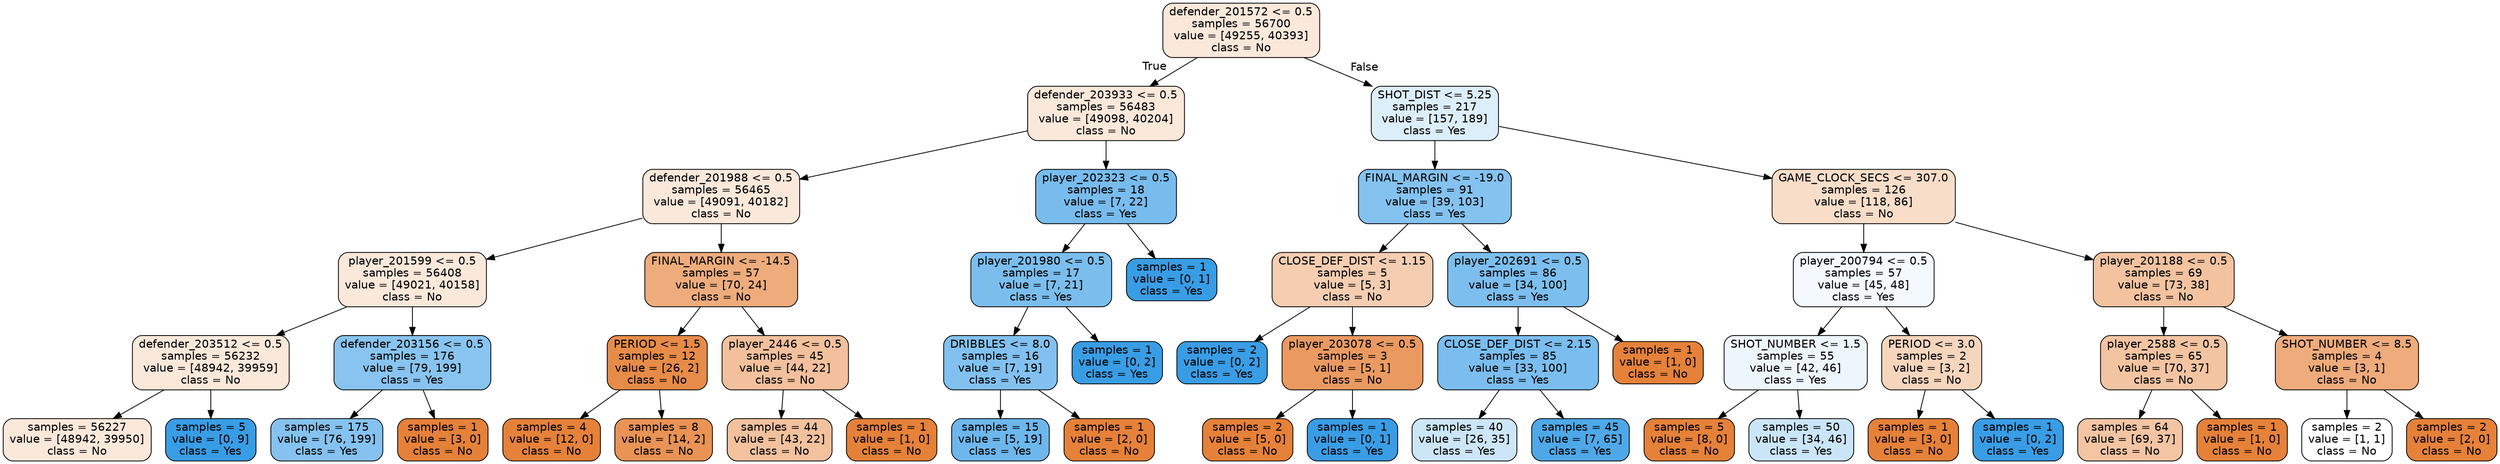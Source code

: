 digraph Tree {
node [shape=box, style="filled, rounded", color="black", fontname=helvetica] ;
edge [fontname=helvetica] ;
0 [label="defender_201572 <= 0.5\nsamples = 56700\nvalue = [49255, 40393]\nclass = No", fillcolor="#fae8db"] ;
1 [label="defender_203933 <= 0.5\nsamples = 56483\nvalue = [49098, 40204]\nclass = No", fillcolor="#fae8db"] ;
0 -> 1 [labeldistance=2.5, labelangle=45, headlabel="True"] ;
2 [label="defender_201988 <= 0.5\nsamples = 56465\nvalue = [49091, 40182]\nclass = No", fillcolor="#fae8db"] ;
1 -> 2 ;
3 [label="player_201599 <= 0.5\nsamples = 56408\nvalue = [49021, 40158]\nclass = No", fillcolor="#fae8db"] ;
2 -> 3 ;
4 [label="defender_203512 <= 0.5\nsamples = 56232\nvalue = [48942, 39959]\nclass = No", fillcolor="#fae8db"] ;
3 -> 4 ;
5 [label="samples = 56227\nvalue = [48942, 39950]\nclass = No", fillcolor="#fae8db"] ;
4 -> 5 ;
6 [label="samples = 5\nvalue = [0, 9]\nclass = Yes", fillcolor="#399de5"] ;
4 -> 6 ;
7 [label="defender_203156 <= 0.5\nsamples = 176\nvalue = [79, 199]\nclass = Yes", fillcolor="#88c4ef"] ;
3 -> 7 ;
8 [label="samples = 175\nvalue = [76, 199]\nclass = Yes", fillcolor="#85c2ef"] ;
7 -> 8 ;
9 [label="samples = 1\nvalue = [3, 0]\nclass = No", fillcolor="#e58139"] ;
7 -> 9 ;
10 [label="FINAL_MARGIN <= -14.5\nsamples = 57\nvalue = [70, 24]\nclass = No", fillcolor="#eeac7d"] ;
2 -> 10 ;
11 [label="PERIOD <= 1.5\nsamples = 12\nvalue = [26, 2]\nclass = No", fillcolor="#e78b48"] ;
10 -> 11 ;
12 [label="samples = 4\nvalue = [12, 0]\nclass = No", fillcolor="#e58139"] ;
11 -> 12 ;
13 [label="samples = 8\nvalue = [14, 2]\nclass = No", fillcolor="#e99355"] ;
11 -> 13 ;
14 [label="player_2446 <= 0.5\nsamples = 45\nvalue = [44, 22]\nclass = No", fillcolor="#f2c09c"] ;
10 -> 14 ;
15 [label="samples = 44\nvalue = [43, 22]\nclass = No", fillcolor="#f2c19e"] ;
14 -> 15 ;
16 [label="samples = 1\nvalue = [1, 0]\nclass = No", fillcolor="#e58139"] ;
14 -> 16 ;
17 [label="player_202323 <= 0.5\nsamples = 18\nvalue = [7, 22]\nclass = Yes", fillcolor="#78bced"] ;
1 -> 17 ;
18 [label="player_201980 <= 0.5\nsamples = 17\nvalue = [7, 21]\nclass = Yes", fillcolor="#7bbeee"] ;
17 -> 18 ;
19 [label="DRIBBLES <= 8.0\nsamples = 16\nvalue = [7, 19]\nclass = Yes", fillcolor="#82c1ef"] ;
18 -> 19 ;
20 [label="samples = 15\nvalue = [5, 19]\nclass = Yes", fillcolor="#6db7ec"] ;
19 -> 20 ;
21 [label="samples = 1\nvalue = [2, 0]\nclass = No", fillcolor="#e58139"] ;
19 -> 21 ;
22 [label="samples = 1\nvalue = [0, 2]\nclass = Yes", fillcolor="#399de5"] ;
18 -> 22 ;
23 [label="samples = 1\nvalue = [0, 1]\nclass = Yes", fillcolor="#399de5"] ;
17 -> 23 ;
24 [label="SHOT_DIST <= 5.25\nsamples = 217\nvalue = [157, 189]\nclass = Yes", fillcolor="#ddeefb"] ;
0 -> 24 [labeldistance=2.5, labelangle=-45, headlabel="False"] ;
25 [label="FINAL_MARGIN <= -19.0\nsamples = 91\nvalue = [39, 103]\nclass = Yes", fillcolor="#84c2ef"] ;
24 -> 25 ;
26 [label="CLOSE_DEF_DIST <= 1.15\nsamples = 5\nvalue = [5, 3]\nclass = No", fillcolor="#f5cdb0"] ;
25 -> 26 ;
27 [label="samples = 2\nvalue = [0, 2]\nclass = Yes", fillcolor="#399de5"] ;
26 -> 27 ;
28 [label="player_203078 <= 0.5\nsamples = 3\nvalue = [5, 1]\nclass = No", fillcolor="#ea9a61"] ;
26 -> 28 ;
29 [label="samples = 2\nvalue = [5, 0]\nclass = No", fillcolor="#e58139"] ;
28 -> 29 ;
30 [label="samples = 1\nvalue = [0, 1]\nclass = Yes", fillcolor="#399de5"] ;
28 -> 30 ;
31 [label="player_202691 <= 0.5\nsamples = 86\nvalue = [34, 100]\nclass = Yes", fillcolor="#7cbeee"] ;
25 -> 31 ;
32 [label="CLOSE_DEF_DIST <= 2.15\nsamples = 85\nvalue = [33, 100]\nclass = Yes", fillcolor="#7abdee"] ;
31 -> 32 ;
33 [label="samples = 40\nvalue = [26, 35]\nclass = Yes", fillcolor="#cce6f8"] ;
32 -> 33 ;
34 [label="samples = 45\nvalue = [7, 65]\nclass = Yes", fillcolor="#4ea8e8"] ;
32 -> 34 ;
35 [label="samples = 1\nvalue = [1, 0]\nclass = No", fillcolor="#e58139"] ;
31 -> 35 ;
36 [label="GAME_CLOCK_SECS <= 307.0\nsamples = 126\nvalue = [118, 86]\nclass = No", fillcolor="#f8ddc9"] ;
24 -> 36 ;
37 [label="player_200794 <= 0.5\nsamples = 57\nvalue = [45, 48]\nclass = Yes", fillcolor="#f3f9fd"] ;
36 -> 37 ;
38 [label="SHOT_NUMBER <= 1.5\nsamples = 55\nvalue = [42, 46]\nclass = Yes", fillcolor="#eef6fd"] ;
37 -> 38 ;
39 [label="samples = 5\nvalue = [8, 0]\nclass = No", fillcolor="#e58139"] ;
38 -> 39 ;
40 [label="samples = 50\nvalue = [34, 46]\nclass = Yes", fillcolor="#cbe5f8"] ;
38 -> 40 ;
41 [label="PERIOD <= 3.0\nsamples = 2\nvalue = [3, 2]\nclass = No", fillcolor="#f6d5bd"] ;
37 -> 41 ;
42 [label="samples = 1\nvalue = [3, 0]\nclass = No", fillcolor="#e58139"] ;
41 -> 42 ;
43 [label="samples = 1\nvalue = [0, 2]\nclass = Yes", fillcolor="#399de5"] ;
41 -> 43 ;
44 [label="player_201188 <= 0.5\nsamples = 69\nvalue = [73, 38]\nclass = No", fillcolor="#f3c3a0"] ;
36 -> 44 ;
45 [label="player_2588 <= 0.5\nsamples = 65\nvalue = [70, 37]\nclass = No", fillcolor="#f3c4a2"] ;
44 -> 45 ;
46 [label="samples = 64\nvalue = [69, 37]\nclass = No", fillcolor="#f3c5a3"] ;
45 -> 46 ;
47 [label="samples = 1\nvalue = [1, 0]\nclass = No", fillcolor="#e58139"] ;
45 -> 47 ;
48 [label="SHOT_NUMBER <= 8.5\nsamples = 4\nvalue = [3, 1]\nclass = No", fillcolor="#eeab7b"] ;
44 -> 48 ;
49 [label="samples = 2\nvalue = [1, 1]\nclass = No", fillcolor="#ffffff"] ;
48 -> 49 ;
50 [label="samples = 2\nvalue = [2, 0]\nclass = No", fillcolor="#e58139"] ;
48 -> 50 ;
}